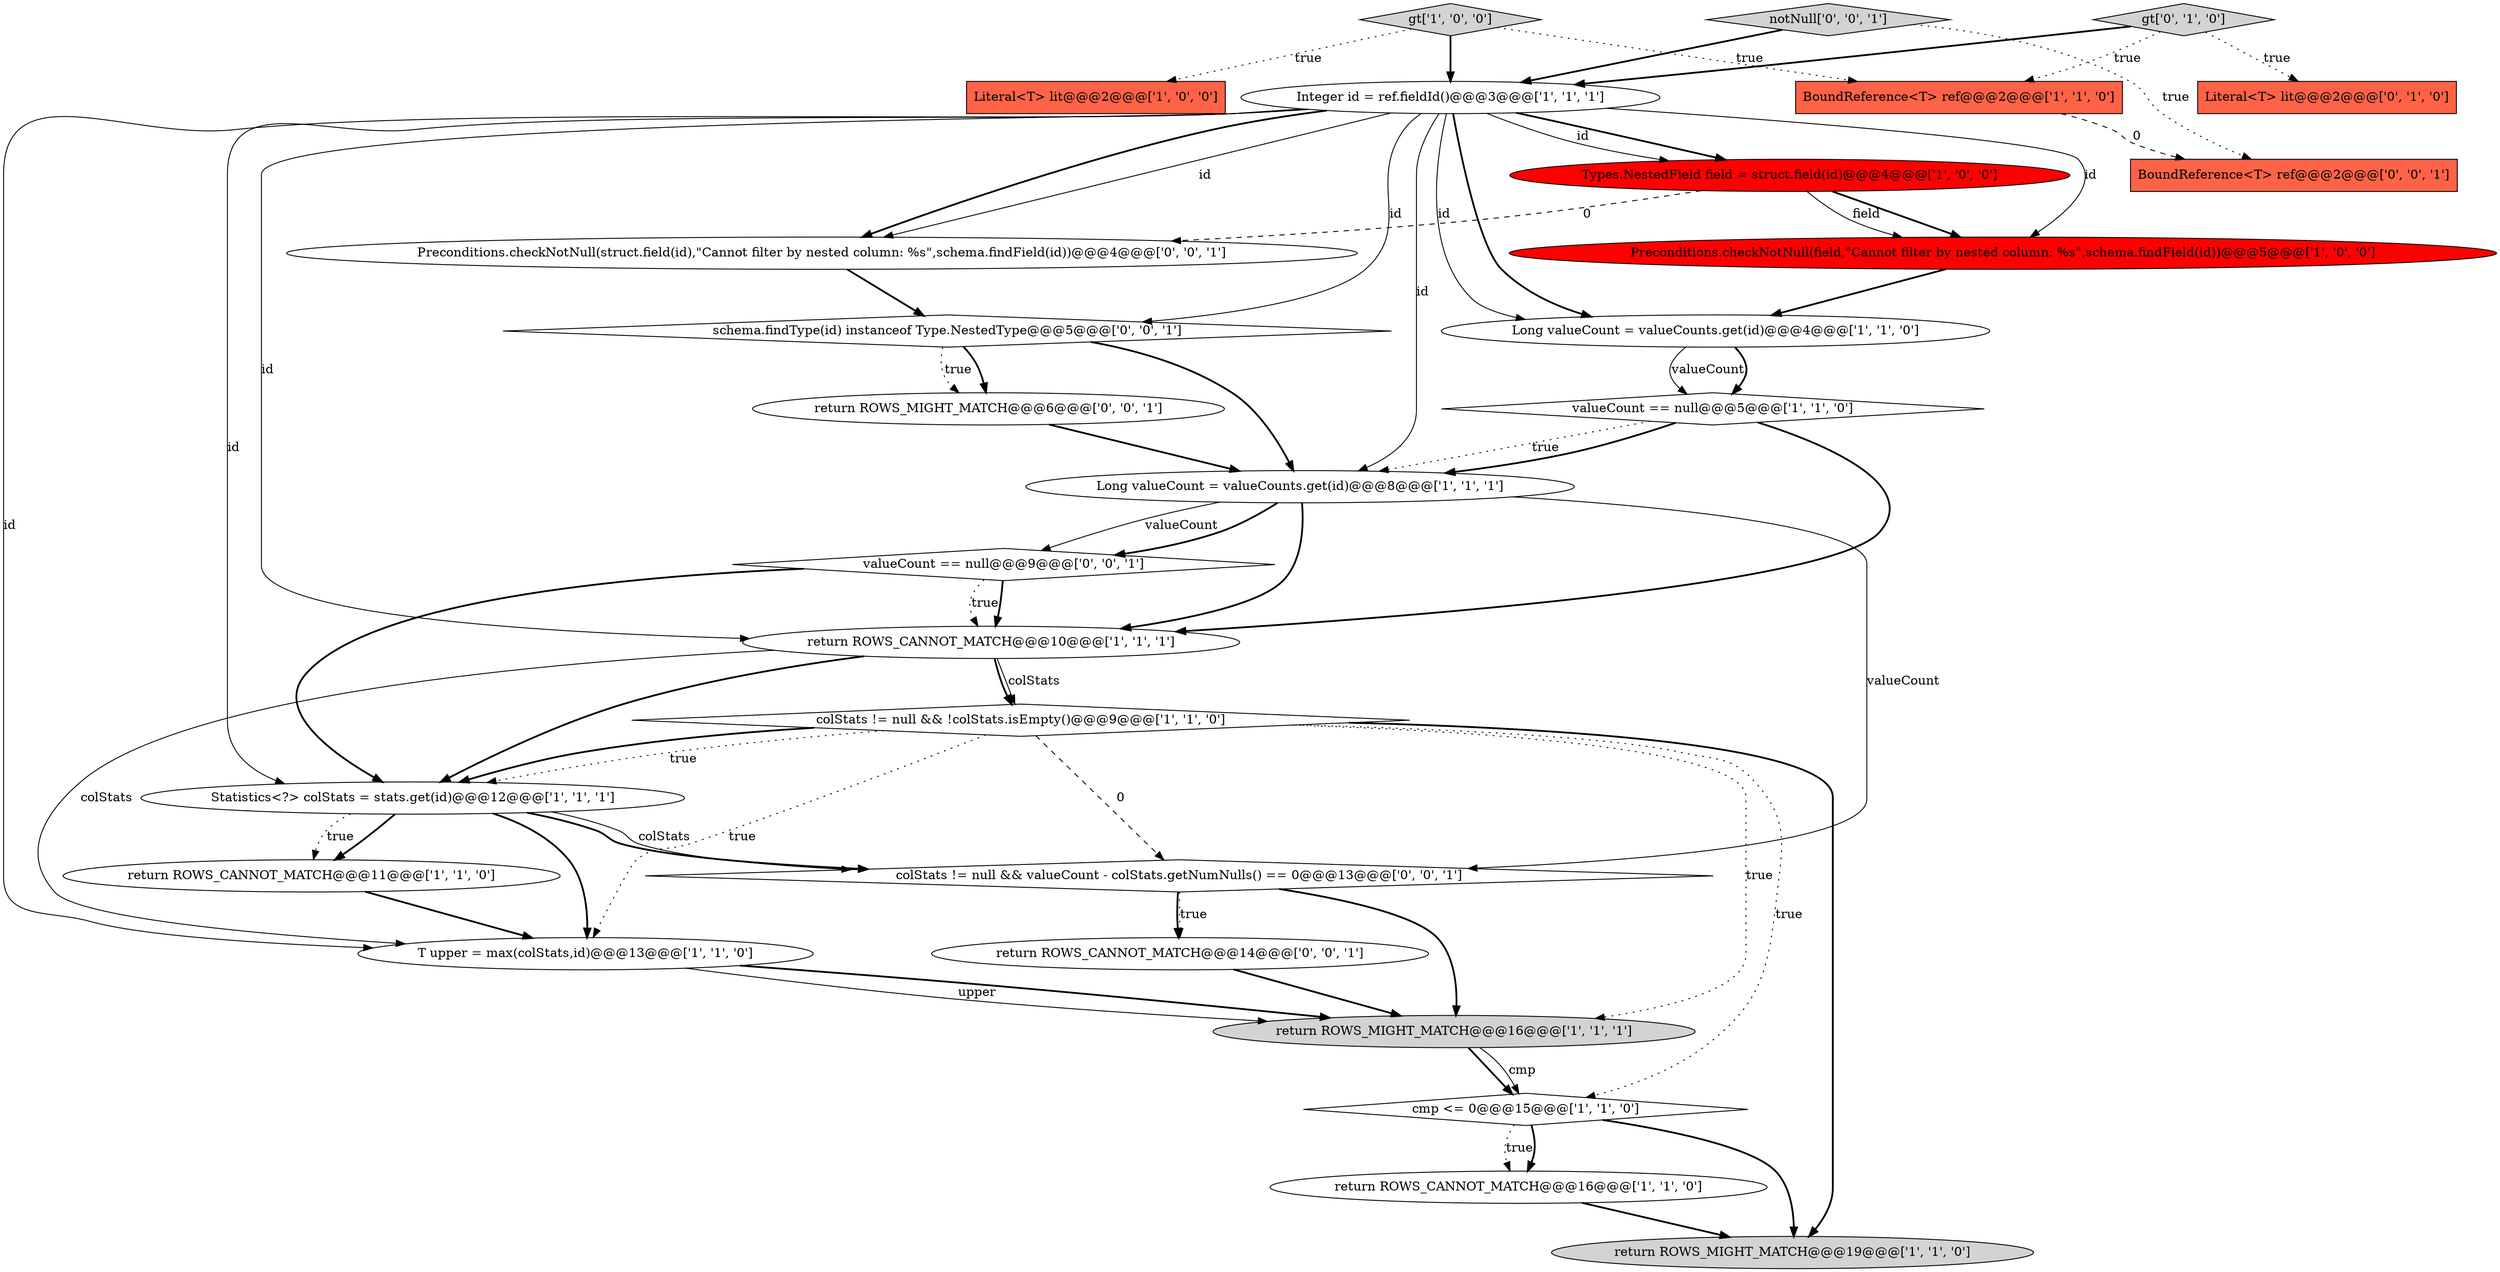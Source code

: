 digraph {
0 [style = filled, label = "Literal<T> lit@@@2@@@['1', '0', '0']", fillcolor = tomato, shape = box image = "AAA0AAABBB1BBB"];
10 [style = filled, label = "Preconditions.checkNotNull(field,\"Cannot filter by nested column: %s\",schema.findField(id))@@@5@@@['1', '0', '0']", fillcolor = red, shape = ellipse image = "AAA1AAABBB1BBB"];
5 [style = filled, label = "Types.NestedField field = struct.field(id)@@@4@@@['1', '0', '0']", fillcolor = red, shape = ellipse image = "AAA1AAABBB1BBB"];
25 [style = filled, label = "notNull['0', '0', '1']", fillcolor = lightgray, shape = diamond image = "AAA0AAABBB3BBB"];
8 [style = filled, label = "Long valueCount = valueCounts.get(id)@@@8@@@['1', '1', '1']", fillcolor = white, shape = ellipse image = "AAA0AAABBB1BBB"];
27 [style = filled, label = "valueCount == null@@@9@@@['0', '0', '1']", fillcolor = white, shape = diamond image = "AAA0AAABBB3BBB"];
13 [style = filled, label = "return ROWS_CANNOT_MATCH@@@11@@@['1', '1', '0']", fillcolor = white, shape = ellipse image = "AAA0AAABBB1BBB"];
6 [style = filled, label = "T upper = max(colStats,id)@@@13@@@['1', '1', '0']", fillcolor = white, shape = ellipse image = "AAA0AAABBB1BBB"];
22 [style = filled, label = "BoundReference<T> ref@@@2@@@['0', '0', '1']", fillcolor = tomato, shape = box image = "AAA0AAABBB3BBB"];
12 [style = filled, label = "Integer id = ref.fieldId()@@@3@@@['1', '1', '1']", fillcolor = white, shape = ellipse image = "AAA0AAABBB1BBB"];
17 [style = filled, label = "return ROWS_MIGHT_MATCH@@@19@@@['1', '1', '0']", fillcolor = lightgray, shape = ellipse image = "AAA0AAABBB1BBB"];
11 [style = filled, label = "return ROWS_CANNOT_MATCH@@@10@@@['1', '1', '1']", fillcolor = white, shape = ellipse image = "AAA0AAABBB1BBB"];
18 [style = filled, label = "Literal<T> lit@@@2@@@['0', '1', '0']", fillcolor = tomato, shape = box image = "AAA0AAABBB2BBB"];
9 [style = filled, label = "return ROWS_CANNOT_MATCH@@@16@@@['1', '1', '0']", fillcolor = white, shape = ellipse image = "AAA0AAABBB1BBB"];
15 [style = filled, label = "valueCount == null@@@5@@@['1', '1', '0']", fillcolor = white, shape = diamond image = "AAA0AAABBB1BBB"];
2 [style = filled, label = "Long valueCount = valueCounts.get(id)@@@4@@@['1', '1', '0']", fillcolor = white, shape = ellipse image = "AAA0AAABBB1BBB"];
26 [style = filled, label = "schema.findType(id) instanceof Type.NestedType@@@5@@@['0', '0', '1']", fillcolor = white, shape = diamond image = "AAA0AAABBB3BBB"];
19 [style = filled, label = "gt['0', '1', '0']", fillcolor = lightgray, shape = diamond image = "AAA0AAABBB2BBB"];
16 [style = filled, label = "colStats != null && !colStats.isEmpty()@@@9@@@['1', '1', '0']", fillcolor = white, shape = diamond image = "AAA0AAABBB1BBB"];
3 [style = filled, label = "Statistics<?> colStats = stats.get(id)@@@12@@@['1', '1', '1']", fillcolor = white, shape = ellipse image = "AAA0AAABBB1BBB"];
1 [style = filled, label = "gt['1', '0', '0']", fillcolor = lightgray, shape = diamond image = "AAA0AAABBB1BBB"];
7 [style = filled, label = "cmp <= 0@@@15@@@['1', '1', '0']", fillcolor = white, shape = diamond image = "AAA0AAABBB1BBB"];
21 [style = filled, label = "return ROWS_CANNOT_MATCH@@@14@@@['0', '0', '1']", fillcolor = white, shape = ellipse image = "AAA0AAABBB3BBB"];
23 [style = filled, label = "colStats != null && valueCount - colStats.getNumNulls() == 0@@@13@@@['0', '0', '1']", fillcolor = white, shape = diamond image = "AAA0AAABBB3BBB"];
24 [style = filled, label = "return ROWS_MIGHT_MATCH@@@6@@@['0', '0', '1']", fillcolor = white, shape = ellipse image = "AAA0AAABBB3BBB"];
14 [style = filled, label = "BoundReference<T> ref@@@2@@@['1', '1', '0']", fillcolor = tomato, shape = box image = "AAA0AAABBB1BBB"];
4 [style = filled, label = "return ROWS_MIGHT_MATCH@@@16@@@['1', '1', '1']", fillcolor = lightgray, shape = ellipse image = "AAA0AAABBB1BBB"];
20 [style = filled, label = "Preconditions.checkNotNull(struct.field(id),\"Cannot filter by nested column: %s\",schema.findField(id))@@@4@@@['0', '0', '1']", fillcolor = white, shape = ellipse image = "AAA0AAABBB3BBB"];
12->11 [style = solid, label="id"];
12->8 [style = solid, label="id"];
12->3 [style = solid, label="id"];
5->10 [style = bold, label=""];
11->16 [style = bold, label=""];
16->3 [style = bold, label=""];
8->23 [style = solid, label="valueCount"];
19->14 [style = dotted, label="true"];
7->17 [style = bold, label=""];
12->5 [style = bold, label=""];
12->10 [style = solid, label="id"];
19->12 [style = bold, label=""];
2->15 [style = solid, label="valueCount"];
20->26 [style = bold, label=""];
6->4 [style = solid, label="upper"];
27->3 [style = bold, label=""];
19->18 [style = dotted, label="true"];
4->7 [style = solid, label="cmp"];
23->4 [style = bold, label=""];
12->20 [style = bold, label=""];
23->21 [style = dotted, label="true"];
14->22 [style = dashed, label="0"];
3->6 [style = bold, label=""];
9->17 [style = bold, label=""];
11->6 [style = solid, label="colStats"];
26->8 [style = bold, label=""];
16->23 [style = dashed, label="0"];
8->27 [style = solid, label="valueCount"];
16->17 [style = bold, label=""];
7->9 [style = dotted, label="true"];
1->14 [style = dotted, label="true"];
26->24 [style = bold, label=""];
16->4 [style = dotted, label="true"];
16->3 [style = dotted, label="true"];
4->7 [style = bold, label=""];
27->11 [style = dotted, label="true"];
5->20 [style = dashed, label="0"];
12->5 [style = solid, label="id"];
12->6 [style = solid, label="id"];
12->2 [style = solid, label="id"];
7->9 [style = bold, label=""];
16->7 [style = dotted, label="true"];
6->4 [style = bold, label=""];
12->2 [style = bold, label=""];
3->23 [style = bold, label=""];
15->8 [style = dotted, label="true"];
15->11 [style = bold, label=""];
27->11 [style = bold, label=""];
3->23 [style = solid, label="colStats"];
23->21 [style = bold, label=""];
11->3 [style = bold, label=""];
25->12 [style = bold, label=""];
26->24 [style = dotted, label="true"];
2->15 [style = bold, label=""];
12->20 [style = solid, label="id"];
1->12 [style = bold, label=""];
5->10 [style = solid, label="field"];
3->13 [style = bold, label=""];
25->22 [style = dotted, label="true"];
10->2 [style = bold, label=""];
1->0 [style = dotted, label="true"];
11->16 [style = solid, label="colStats"];
13->6 [style = bold, label=""];
24->8 [style = bold, label=""];
8->27 [style = bold, label=""];
12->26 [style = solid, label="id"];
8->11 [style = bold, label=""];
15->8 [style = bold, label=""];
3->13 [style = dotted, label="true"];
16->6 [style = dotted, label="true"];
21->4 [style = bold, label=""];
}
